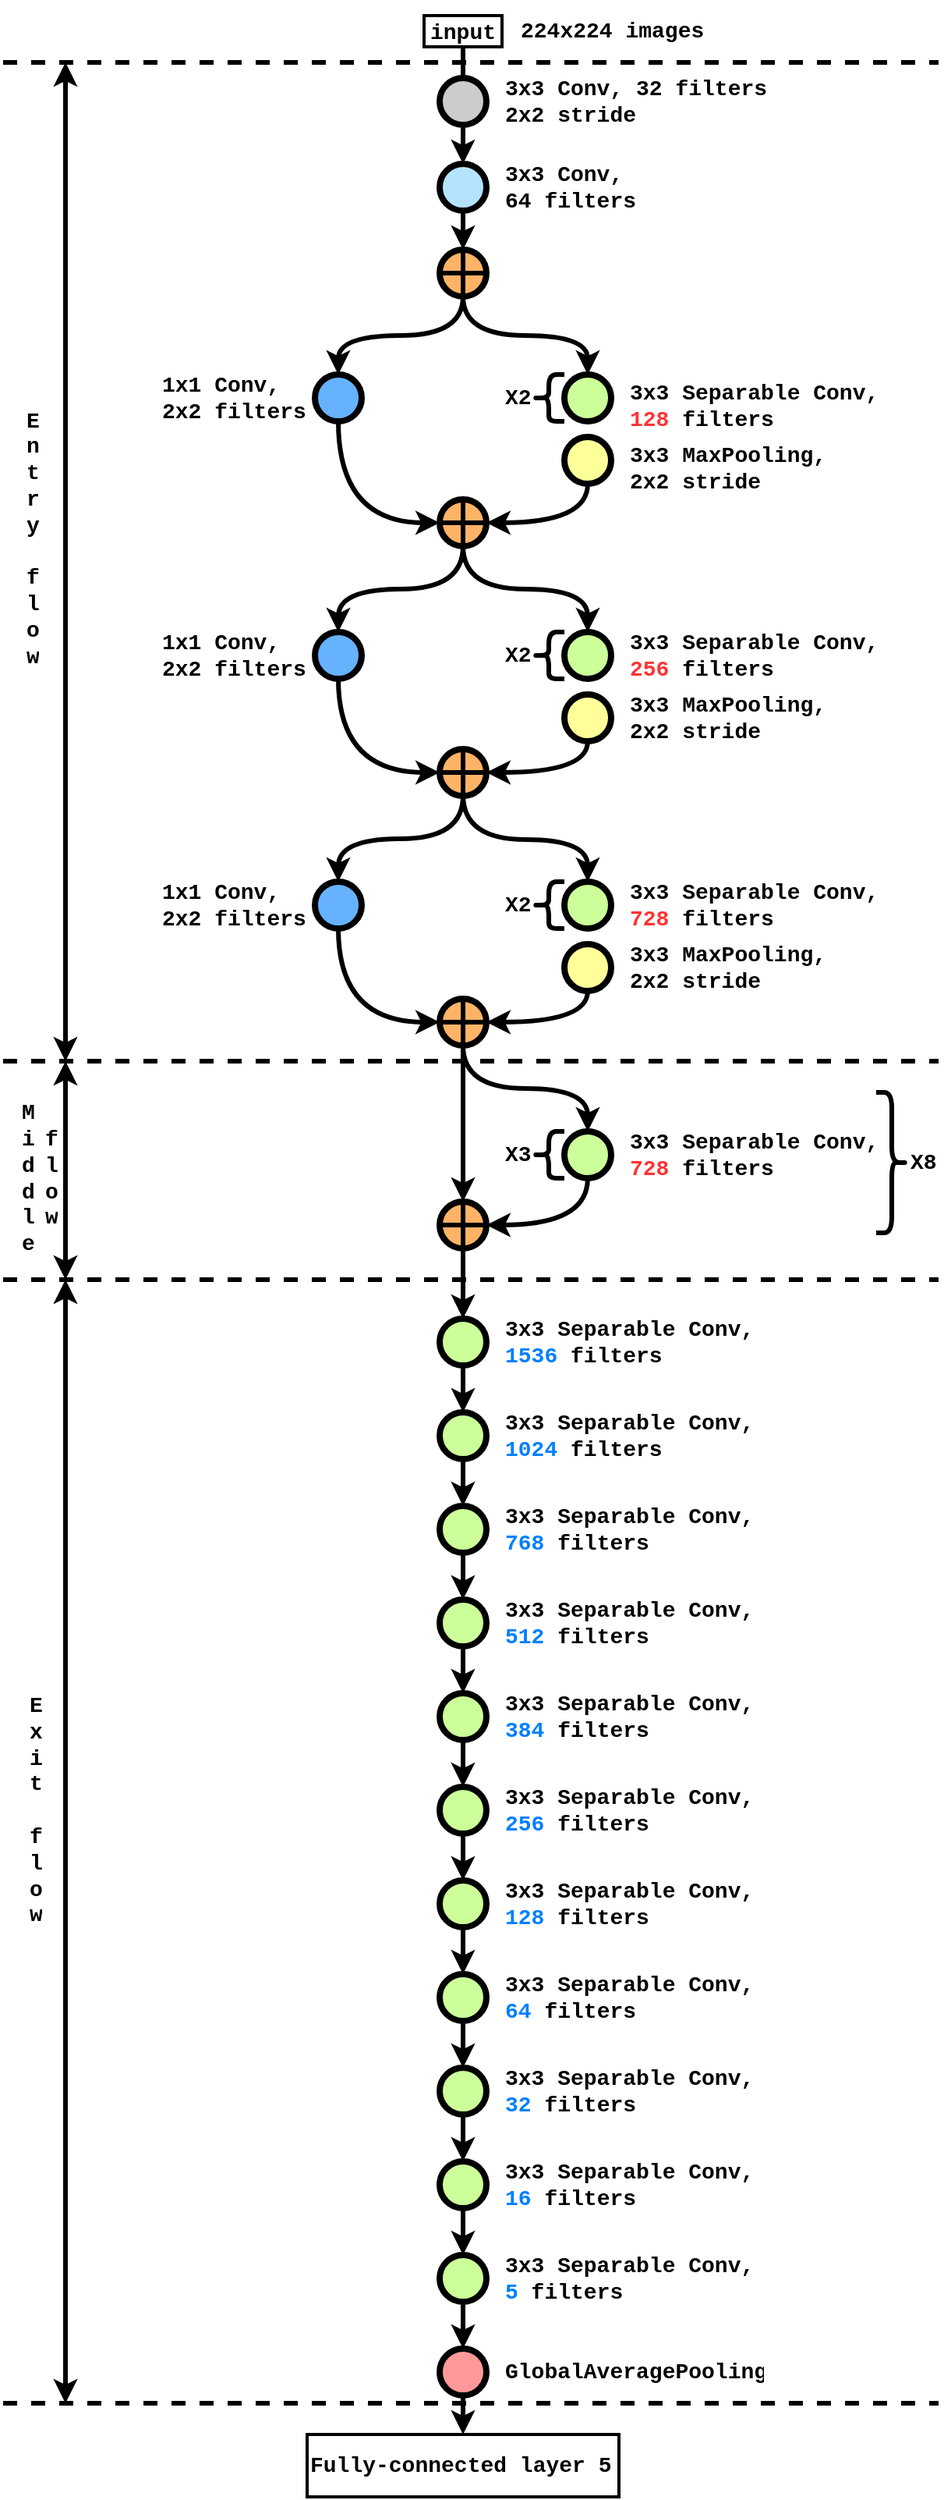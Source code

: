 <mxfile version="17.2.4" type="device"><diagram id="yPxyJZ8AM_hMuL3Unpa9" name="simple gitflow"><mxGraphModel dx="1917" dy="808" grid="1" gridSize="10" guides="1" tooltips="1" connect="1" arrows="1" fold="1" page="1" pageScale="1" pageWidth="1100" pageHeight="850" math="0" shadow="0"><root><mxCell id="0"/><mxCell id="1" parent="0"/><mxCell id="9hBKPDzoitwpIBdzFDQ7-25" value="" style="verticalLabelPosition=bottom;verticalAlign=top;html=1;strokeWidth=4;shape=mxgraph.flowchart.on-page_reference;fillColor=#CCCCCC;" parent="1" vertex="1"><mxGeometry x="240" y="210" width="30" height="30" as="geometry"/></mxCell><mxCell id="9hBKPDzoitwpIBdzFDQ7-28" value="input" style="text;html=1;strokeColor=default;fillColor=none;align=center;verticalAlign=middle;whiteSpace=wrap;overflow=hidden;fontSize=14;fontStyle=1;fontFamily=Courier New;strokeWidth=2;" parent="1" vertex="1"><mxGeometry x="230" y="170" width="50" height="20" as="geometry"/></mxCell><mxCell id="9hBKPDzoitwpIBdzFDQ7-32" value="" style="verticalLabelPosition=bottom;verticalAlign=top;html=1;strokeWidth=4;shape=mxgraph.flowchart.on-page_reference;plain-purple;gradientColor=none;strokeColor=#000000;fillColor=#66B2FF;" parent="1" vertex="1"><mxGeometry x="160" y="400" width="30" height="30" as="geometry"/></mxCell><mxCell id="9hBKPDzoitwpIBdzFDQ7-35" value="3x3 Conv, 32 filters&lt;br&gt;2x2 stride" style="text;html=1;strokeColor=none;fillColor=none;align=left;verticalAlign=middle;whiteSpace=wrap;overflow=hidden;fontSize=14;fontStyle=1;fontFamily=Courier New;" parent="1" vertex="1"><mxGeometry x="280" y="205" width="180" height="40" as="geometry"/></mxCell><mxCell id="xfxD3K7yj9YP50U6FHxg-3" value="" style="edgeStyle=orthogonalEdgeStyle;curved=1;rounded=0;orthogonalLoop=1;jettySize=auto;html=1;endArrow=none;endFill=0;strokeWidth=3;fontFamily=Courier New;fontSize=16;exitX=0.5;exitY=1;exitDx=0;exitDy=0;entryX=0.5;entryY=0;entryDx=0;entryDy=0;entryPerimeter=0;" edge="1" parent="1" source="9hBKPDzoitwpIBdzFDQ7-28" target="9hBKPDzoitwpIBdzFDQ7-25"><mxGeometry relative="1" as="geometry"><mxPoint x="604.5" y="190" as="sourcePoint"/><mxPoint x="690" y="190" as="targetPoint"/></mxGeometry></mxCell><mxCell id="xfxD3K7yj9YP50U6FHxg-4" value="" style="verticalLabelPosition=bottom;verticalAlign=top;html=1;strokeWidth=4;shape=mxgraph.flowchart.on-page_reference;plain-blue;gradientColor=none;fillColor=#B5E3Fe;strokeColor=#000000;" vertex="1" parent="1"><mxGeometry x="240" y="265" width="30" height="30" as="geometry"/></mxCell><mxCell id="xfxD3K7yj9YP50U6FHxg-5" style="edgeStyle=orthogonalEdgeStyle;curved=1;rounded=0;html=1;exitX=0.5;exitY=0;exitPerimeter=0;endArrow=none;endFill=0;jettySize=auto;orthogonalLoop=1;strokeWidth=3;fontSize=15;startArrow=classic;startFill=1;exitDx=0;exitDy=0;entryX=0.5;entryY=1;entryDx=0;entryDy=0;entryPerimeter=0;" edge="1" parent="1" source="xfxD3K7yj9YP50U6FHxg-4" target="9hBKPDzoitwpIBdzFDQ7-25"><mxGeometry relative="1" as="geometry"><mxPoint x="502.5" y="270" as="sourcePoint"/><mxPoint x="387.5" y="270" as="targetPoint"/></mxGeometry></mxCell><mxCell id="xfxD3K7yj9YP50U6FHxg-7" style="edgeStyle=orthogonalEdgeStyle;curved=1;rounded=0;html=1;endArrow=none;endFill=0;jettySize=auto;orthogonalLoop=1;strokeWidth=3;fontSize=15;startArrow=classic;startFill=1;exitX=0.5;exitY=0;exitDx=0;exitDy=0;exitPerimeter=0;entryX=0.5;entryY=1;entryDx=0;entryDy=0;entryPerimeter=0;" edge="1" parent="1" source="9hBKPDzoitwpIBdzFDQ7-32" target="xfxD3K7yj9YP50U6FHxg-8"><mxGeometry relative="1" as="geometry"><mxPoint x="260" y="370" as="sourcePoint"/><mxPoint x="240" y="400" as="targetPoint"/></mxGeometry></mxCell><mxCell id="xfxD3K7yj9YP50U6FHxg-8" value="" style="verticalLabelPosition=bottom;verticalAlign=top;html=1;strokeWidth=4;shape=mxgraph.flowchart.on-page_reference;fillColor=#FFB366;gradientColor=none;" vertex="1" parent="1"><mxGeometry x="240" y="320" width="30" height="30" as="geometry"/></mxCell><mxCell id="xfxD3K7yj9YP50U6FHxg-9" value="" style="endArrow=none;html=1;rounded=0;strokeWidth=3;exitX=0;exitY=0.5;exitDx=0;exitDy=0;exitPerimeter=0;entryX=1;entryY=0.5;entryDx=0;entryDy=0;entryPerimeter=0;" edge="1" parent="1" source="xfxD3K7yj9YP50U6FHxg-8" target="xfxD3K7yj9YP50U6FHxg-8"><mxGeometry width="50" height="50" relative="1" as="geometry"><mxPoint x="340" y="360" as="sourcePoint"/><mxPoint x="390" y="310" as="targetPoint"/></mxGeometry></mxCell><mxCell id="xfxD3K7yj9YP50U6FHxg-10" value="" style="endArrow=none;html=1;rounded=0;strokeWidth=3;exitX=0.5;exitY=1;exitDx=0;exitDy=0;exitPerimeter=0;entryX=0.5;entryY=0;entryDx=0;entryDy=0;entryPerimeter=0;" edge="1" parent="1" source="xfxD3K7yj9YP50U6FHxg-8" target="xfxD3K7yj9YP50U6FHxg-8"><mxGeometry width="50" height="50" relative="1" as="geometry"><mxPoint x="250" y="345" as="sourcePoint"/><mxPoint x="280" y="345" as="targetPoint"/></mxGeometry></mxCell><mxCell id="xfxD3K7yj9YP50U6FHxg-11" style="edgeStyle=orthogonalEdgeStyle;curved=1;rounded=0;html=1;exitX=0.5;exitY=0;exitPerimeter=0;endArrow=none;endFill=0;jettySize=auto;orthogonalLoop=1;strokeWidth=3;fontSize=15;startArrow=classic;startFill=1;exitDx=0;exitDy=0;entryX=0.5;entryY=1;entryDx=0;entryDy=0;entryPerimeter=0;" edge="1" parent="1" source="xfxD3K7yj9YP50U6FHxg-8" target="xfxD3K7yj9YP50U6FHxg-4"><mxGeometry relative="1" as="geometry"><mxPoint x="265" y="275" as="sourcePoint"/><mxPoint x="255" y="295" as="targetPoint"/></mxGeometry></mxCell><mxCell id="xfxD3K7yj9YP50U6FHxg-12" value="3x3 Conv, &lt;br&gt;64 filters" style="text;html=1;strokeColor=none;fillColor=none;align=left;verticalAlign=middle;whiteSpace=wrap;overflow=hidden;fontSize=14;fontStyle=1;fontFamily=Courier New;" vertex="1" parent="1"><mxGeometry x="280" y="260" width="90" height="40" as="geometry"/></mxCell><mxCell id="xfxD3K7yj9YP50U6FHxg-13" value="1x1 Conv, &lt;br&gt;2x2 filters" style="text;html=1;strokeColor=none;fillColor=none;align=left;verticalAlign=middle;whiteSpace=wrap;overflow=hidden;fontSize=14;fontStyle=1;fontFamily=Courier New;" vertex="1" parent="1"><mxGeometry x="60" y="395" width="100" height="40" as="geometry"/></mxCell><mxCell id="xfxD3K7yj9YP50U6FHxg-14" value="" style="verticalLabelPosition=bottom;verticalAlign=top;html=1;strokeWidth=4;shape=mxgraph.flowchart.on-page_reference;plain-purple;gradientColor=none;strokeColor=#000000;fillColor=#CCFF99;" vertex="1" parent="1"><mxGeometry x="320" y="400" width="30" height="30" as="geometry"/></mxCell><mxCell id="xfxD3K7yj9YP50U6FHxg-15" style="edgeStyle=orthogonalEdgeStyle;curved=1;rounded=0;html=1;endArrow=none;endFill=0;jettySize=auto;orthogonalLoop=1;strokeWidth=3;fontSize=15;startArrow=classic;startFill=1;exitX=0.5;exitY=0;exitDx=0;exitDy=0;exitPerimeter=0;entryX=0.5;entryY=1;entryDx=0;entryDy=0;entryPerimeter=0;" edge="1" parent="1" source="xfxD3K7yj9YP50U6FHxg-14" target="xfxD3K7yj9YP50U6FHxg-8"><mxGeometry relative="1" as="geometry"><mxPoint x="185" y="410" as="sourcePoint"/><mxPoint x="265" y="360" as="targetPoint"/></mxGeometry></mxCell><mxCell id="xfxD3K7yj9YP50U6FHxg-16" value="" style="verticalLabelPosition=bottom;verticalAlign=top;html=1;strokeWidth=4;shape=mxgraph.flowchart.on-page_reference;plain-purple;gradientColor=none;strokeColor=#000000;fillColor=#FFFF99;" vertex="1" parent="1"><mxGeometry x="320" y="440" width="30" height="30" as="geometry"/></mxCell><mxCell id="xfxD3K7yj9YP50U6FHxg-20" value="3x3 Separable Conv, &lt;br&gt;&lt;font color=&quot;#ff3333&quot;&gt;128&lt;/font&gt; filters" style="text;html=1;strokeColor=none;fillColor=none;align=left;verticalAlign=middle;whiteSpace=wrap;overflow=hidden;fontSize=14;fontStyle=1;fontFamily=Courier New;" vertex="1" parent="1"><mxGeometry x="360" y="400" width="167.5" height="40" as="geometry"/></mxCell><mxCell id="xfxD3K7yj9YP50U6FHxg-21" value="" style="shape=curlyBracket;whiteSpace=wrap;html=1;rounded=1;strokeColor=default;strokeWidth=3;fillColor=#FFB366;gradientColor=none;" vertex="1" parent="1"><mxGeometry x="300" y="400" width="20" height="30" as="geometry"/></mxCell><mxCell id="xfxD3K7yj9YP50U6FHxg-22" value="X2" style="text;html=1;strokeColor=none;fillColor=none;align=left;verticalAlign=middle;whiteSpace=wrap;overflow=hidden;fontSize=14;fontStyle=1;fontFamily=Courier New;" vertex="1" parent="1"><mxGeometry x="280" y="395" width="20" height="40" as="geometry"/></mxCell><mxCell id="xfxD3K7yj9YP50U6FHxg-23" value="3x3 MaxPooling, &lt;br&gt;2x2 stride" style="text;html=1;strokeColor=none;fillColor=none;align=left;verticalAlign=middle;whiteSpace=wrap;overflow=hidden;fontSize=14;fontStyle=1;fontFamily=Courier New;" vertex="1" parent="1"><mxGeometry x="360" y="440" width="130" height="40" as="geometry"/></mxCell><mxCell id="xfxD3K7yj9YP50U6FHxg-24" value="" style="verticalLabelPosition=bottom;verticalAlign=top;html=1;strokeWidth=4;shape=mxgraph.flowchart.on-page_reference;fillColor=#FFB366;gradientColor=none;" vertex="1" parent="1"><mxGeometry x="240" y="480" width="30" height="30" as="geometry"/></mxCell><mxCell id="xfxD3K7yj9YP50U6FHxg-25" style="edgeStyle=orthogonalEdgeStyle;curved=1;rounded=0;html=1;endArrow=none;endFill=0;jettySize=auto;orthogonalLoop=1;strokeWidth=3;fontSize=15;startArrow=classic;startFill=1;exitX=1;exitY=0.5;exitDx=0;exitDy=0;exitPerimeter=0;entryX=0.5;entryY=1;entryDx=0;entryDy=0;entryPerimeter=0;" edge="1" parent="1" source="xfxD3K7yj9YP50U6FHxg-24" target="xfxD3K7yj9YP50U6FHxg-16"><mxGeometry relative="1" as="geometry"><mxPoint x="345" y="410" as="sourcePoint"/><mxPoint x="265" y="360" as="targetPoint"/></mxGeometry></mxCell><mxCell id="xfxD3K7yj9YP50U6FHxg-26" style="edgeStyle=orthogonalEdgeStyle;curved=1;rounded=0;html=1;endArrow=none;endFill=0;jettySize=auto;orthogonalLoop=1;strokeWidth=3;fontSize=15;startArrow=classic;startFill=1;exitX=0;exitY=0.5;exitDx=0;exitDy=0;exitPerimeter=0;entryX=0.5;entryY=1;entryDx=0;entryDy=0;entryPerimeter=0;" edge="1" parent="1" source="xfxD3K7yj9YP50U6FHxg-24" target="9hBKPDzoitwpIBdzFDQ7-32"><mxGeometry relative="1" as="geometry"><mxPoint x="280" y="535" as="sourcePoint"/><mxPoint x="345" y="480" as="targetPoint"/></mxGeometry></mxCell><mxCell id="xfxD3K7yj9YP50U6FHxg-27" value="" style="endArrow=none;html=1;rounded=0;strokeWidth=3;exitX=0.5;exitY=1;exitDx=0;exitDy=0;exitPerimeter=0;entryX=0.5;entryY=0;entryDx=0;entryDy=0;entryPerimeter=0;" edge="1" parent="1" source="xfxD3K7yj9YP50U6FHxg-24" target="xfxD3K7yj9YP50U6FHxg-24"><mxGeometry width="50" height="50" relative="1" as="geometry"><mxPoint x="265" y="330" as="sourcePoint"/><mxPoint x="265" y="300" as="targetPoint"/></mxGeometry></mxCell><mxCell id="xfxD3K7yj9YP50U6FHxg-28" value="" style="endArrow=none;html=1;rounded=0;strokeWidth=3;exitX=1;exitY=0.5;exitDx=0;exitDy=0;exitPerimeter=0;entryX=0;entryY=0.5;entryDx=0;entryDy=0;entryPerimeter=0;" edge="1" parent="1" source="xfxD3K7yj9YP50U6FHxg-24" target="xfxD3K7yj9YP50U6FHxg-24"><mxGeometry width="50" height="50" relative="1" as="geometry"><mxPoint x="265" y="520" as="sourcePoint"/><mxPoint x="265" y="490" as="targetPoint"/></mxGeometry></mxCell><mxCell id="xfxD3K7yj9YP50U6FHxg-29" value="" style="verticalLabelPosition=bottom;verticalAlign=top;html=1;strokeWidth=4;shape=mxgraph.flowchart.on-page_reference;plain-purple;gradientColor=none;strokeColor=#000000;fillColor=#CCFF99;" vertex="1" parent="1"><mxGeometry x="320" y="565" width="30" height="30" as="geometry"/></mxCell><mxCell id="xfxD3K7yj9YP50U6FHxg-30" value="" style="verticalLabelPosition=bottom;verticalAlign=top;html=1;strokeWidth=4;shape=mxgraph.flowchart.on-page_reference;plain-purple;gradientColor=none;strokeColor=#000000;fillColor=#FFFF99;" vertex="1" parent="1"><mxGeometry x="320" y="605" width="30" height="30" as="geometry"/></mxCell><mxCell id="xfxD3K7yj9YP50U6FHxg-31" value="3x3 Separable Conv, &lt;br&gt;&lt;font color=&quot;#ff3333&quot;&gt;256&lt;/font&gt; filters" style="text;html=1;strokeColor=none;fillColor=none;align=left;verticalAlign=middle;whiteSpace=wrap;overflow=hidden;fontSize=14;fontStyle=1;fontFamily=Courier New;" vertex="1" parent="1"><mxGeometry x="360" y="560" width="167.5" height="40" as="geometry"/></mxCell><mxCell id="xfxD3K7yj9YP50U6FHxg-32" value="" style="shape=curlyBracket;whiteSpace=wrap;html=1;rounded=1;strokeColor=default;strokeWidth=3;fillColor=#FFB366;gradientColor=none;" vertex="1" parent="1"><mxGeometry x="300" y="565" width="20" height="30" as="geometry"/></mxCell><mxCell id="xfxD3K7yj9YP50U6FHxg-33" value="X2" style="text;html=1;strokeColor=none;fillColor=none;align=left;verticalAlign=middle;whiteSpace=wrap;overflow=hidden;fontSize=14;fontStyle=1;fontFamily=Courier New;" vertex="1" parent="1"><mxGeometry x="280" y="560" width="20" height="40" as="geometry"/></mxCell><mxCell id="xfxD3K7yj9YP50U6FHxg-34" value="3x3 MaxPooling, &lt;br&gt;2x2 stride" style="text;html=1;strokeColor=none;fillColor=none;align=left;verticalAlign=middle;whiteSpace=wrap;overflow=hidden;fontSize=14;fontStyle=1;fontFamily=Courier New;" vertex="1" parent="1"><mxGeometry x="360" y="600" width="130" height="40" as="geometry"/></mxCell><mxCell id="xfxD3K7yj9YP50U6FHxg-35" style="edgeStyle=orthogonalEdgeStyle;curved=1;rounded=0;html=1;endArrow=none;endFill=0;jettySize=auto;orthogonalLoop=1;strokeWidth=3;fontSize=15;startArrow=classic;startFill=1;exitX=0.5;exitY=0;exitDx=0;exitDy=0;exitPerimeter=0;entryX=0.5;entryY=1;entryDx=0;entryDy=0;entryPerimeter=0;" edge="1" parent="1" source="xfxD3K7yj9YP50U6FHxg-29" target="xfxD3K7yj9YP50U6FHxg-24"><mxGeometry relative="1" as="geometry"><mxPoint x="345" y="380" as="sourcePoint"/><mxPoint x="265" y="330" as="targetPoint"/></mxGeometry></mxCell><mxCell id="xfxD3K7yj9YP50U6FHxg-36" value="" style="verticalLabelPosition=bottom;verticalAlign=top;html=1;strokeWidth=4;shape=mxgraph.flowchart.on-page_reference;plain-purple;gradientColor=none;strokeColor=#000000;fillColor=#66B2FF;" vertex="1" parent="1"><mxGeometry x="160" y="565" width="30" height="30" as="geometry"/></mxCell><mxCell id="xfxD3K7yj9YP50U6FHxg-37" value="1x1 Conv, &lt;br&gt;2x2 filters" style="text;html=1;strokeColor=none;fillColor=none;align=left;verticalAlign=middle;whiteSpace=wrap;overflow=hidden;fontSize=14;fontStyle=1;fontFamily=Courier New;" vertex="1" parent="1"><mxGeometry x="60" y="560" width="100" height="40" as="geometry"/></mxCell><mxCell id="xfxD3K7yj9YP50U6FHxg-38" style="edgeStyle=orthogonalEdgeStyle;curved=1;rounded=0;html=1;endArrow=none;endFill=0;jettySize=auto;orthogonalLoop=1;strokeWidth=3;fontSize=15;startArrow=classic;startFill=1;exitX=0.5;exitY=0;exitDx=0;exitDy=0;exitPerimeter=0;entryX=0.5;entryY=1;entryDx=0;entryDy=0;entryPerimeter=0;" edge="1" parent="1" source="xfxD3K7yj9YP50U6FHxg-36" target="xfxD3K7yj9YP50U6FHxg-24"><mxGeometry relative="1" as="geometry"><mxPoint x="345" y="575" as="sourcePoint"/><mxPoint x="265" y="520" as="targetPoint"/></mxGeometry></mxCell><mxCell id="xfxD3K7yj9YP50U6FHxg-39" value="" style="verticalLabelPosition=bottom;verticalAlign=top;html=1;strokeWidth=4;shape=mxgraph.flowchart.on-page_reference;fillColor=#FFB366;gradientColor=none;" vertex="1" parent="1"><mxGeometry x="240" y="640" width="30" height="30" as="geometry"/></mxCell><mxCell id="xfxD3K7yj9YP50U6FHxg-40" value="" style="endArrow=none;html=1;rounded=0;strokeWidth=3;exitX=0.5;exitY=1;exitDx=0;exitDy=0;exitPerimeter=0;entryX=0.5;entryY=0;entryDx=0;entryDy=0;entryPerimeter=0;" edge="1" parent="1" source="xfxD3K7yj9YP50U6FHxg-39" target="xfxD3K7yj9YP50U6FHxg-39"><mxGeometry width="50" height="50" relative="1" as="geometry"><mxPoint x="265" y="490" as="sourcePoint"/><mxPoint x="265" y="460" as="targetPoint"/></mxGeometry></mxCell><mxCell id="xfxD3K7yj9YP50U6FHxg-41" value="" style="endArrow=none;html=1;rounded=0;strokeWidth=3;exitX=1;exitY=0.5;exitDx=0;exitDy=0;exitPerimeter=0;entryX=0;entryY=0.5;entryDx=0;entryDy=0;entryPerimeter=0;" edge="1" parent="1" source="xfxD3K7yj9YP50U6FHxg-39" target="xfxD3K7yj9YP50U6FHxg-39"><mxGeometry width="50" height="50" relative="1" as="geometry"><mxPoint x="265" y="680" as="sourcePoint"/><mxPoint x="265" y="650" as="targetPoint"/></mxGeometry></mxCell><mxCell id="xfxD3K7yj9YP50U6FHxg-42" style="edgeStyle=orthogonalEdgeStyle;curved=1;rounded=0;html=1;endArrow=none;endFill=0;jettySize=auto;orthogonalLoop=1;strokeWidth=3;fontSize=15;startArrow=classic;startFill=1;exitX=1;exitY=0.5;exitDx=0;exitDy=0;exitPerimeter=0;entryX=0.5;entryY=1;entryDx=0;entryDy=0;entryPerimeter=0;" edge="1" parent="1" source="xfxD3K7yj9YP50U6FHxg-39" target="xfxD3K7yj9YP50U6FHxg-30"><mxGeometry relative="1" as="geometry"><mxPoint x="345" y="575" as="sourcePoint"/><mxPoint x="265" y="520" as="targetPoint"/></mxGeometry></mxCell><mxCell id="xfxD3K7yj9YP50U6FHxg-43" style="edgeStyle=orthogonalEdgeStyle;curved=1;rounded=0;html=1;endArrow=none;endFill=0;jettySize=auto;orthogonalLoop=1;strokeWidth=3;fontSize=15;startArrow=classic;startFill=1;exitX=0;exitY=0.5;exitDx=0;exitDy=0;exitPerimeter=0;entryX=0.5;entryY=1;entryDx=0;entryDy=0;entryPerimeter=0;" edge="1" parent="1" source="xfxD3K7yj9YP50U6FHxg-39" target="xfxD3K7yj9YP50U6FHxg-36"><mxGeometry relative="1" as="geometry"><mxPoint x="280" y="715" as="sourcePoint"/><mxPoint x="345" y="645" as="targetPoint"/></mxGeometry></mxCell><mxCell id="xfxD3K7yj9YP50U6FHxg-44" value="" style="verticalLabelPosition=bottom;verticalAlign=top;html=1;strokeWidth=4;shape=mxgraph.flowchart.on-page_reference;plain-purple;gradientColor=none;strokeColor=#000000;fillColor=#CCFF99;" vertex="1" parent="1"><mxGeometry x="320" y="725" width="30" height="30" as="geometry"/></mxCell><mxCell id="xfxD3K7yj9YP50U6FHxg-45" value="" style="verticalLabelPosition=bottom;verticalAlign=top;html=1;strokeWidth=4;shape=mxgraph.flowchart.on-page_reference;plain-purple;gradientColor=none;strokeColor=#000000;fillColor=#FFFF99;" vertex="1" parent="1"><mxGeometry x="320" y="765" width="30" height="30" as="geometry"/></mxCell><mxCell id="xfxD3K7yj9YP50U6FHxg-46" value="3x3 Separable Conv, &lt;br&gt;&lt;font color=&quot;#ff3333&quot;&gt;728&lt;/font&gt; filters" style="text;html=1;strokeColor=none;fillColor=none;align=left;verticalAlign=middle;whiteSpace=wrap;overflow=hidden;fontSize=14;fontStyle=1;fontFamily=Courier New;" vertex="1" parent="1"><mxGeometry x="360" y="720" width="167.5" height="40" as="geometry"/></mxCell><mxCell id="xfxD3K7yj9YP50U6FHxg-47" value="" style="shape=curlyBracket;whiteSpace=wrap;html=1;rounded=1;strokeColor=default;strokeWidth=3;fillColor=#FFB366;gradientColor=none;" vertex="1" parent="1"><mxGeometry x="300" y="725" width="20" height="30" as="geometry"/></mxCell><mxCell id="xfxD3K7yj9YP50U6FHxg-48" value="X2" style="text;html=1;strokeColor=none;fillColor=none;align=left;verticalAlign=middle;whiteSpace=wrap;overflow=hidden;fontSize=14;fontStyle=1;fontFamily=Courier New;" vertex="1" parent="1"><mxGeometry x="280" y="720" width="20" height="40" as="geometry"/></mxCell><mxCell id="xfxD3K7yj9YP50U6FHxg-49" value="3x3 MaxPooling, &lt;br&gt;2x2 stride" style="text;html=1;strokeColor=none;fillColor=none;align=left;verticalAlign=middle;whiteSpace=wrap;overflow=hidden;fontSize=14;fontStyle=1;fontFamily=Courier New;" vertex="1" parent="1"><mxGeometry x="360" y="760" width="130" height="40" as="geometry"/></mxCell><mxCell id="xfxD3K7yj9YP50U6FHxg-50" style="edgeStyle=orthogonalEdgeStyle;curved=1;rounded=0;html=1;endArrow=none;endFill=0;jettySize=auto;orthogonalLoop=1;strokeWidth=3;fontSize=15;startArrow=classic;startFill=1;exitX=0.5;exitY=0;exitDx=0;exitDy=0;exitPerimeter=0;" edge="1" parent="1" source="xfxD3K7yj9YP50U6FHxg-44"><mxGeometry relative="1" as="geometry"><mxPoint x="345" y="540" as="sourcePoint"/><mxPoint x="255" y="670" as="targetPoint"/></mxGeometry></mxCell><mxCell id="xfxD3K7yj9YP50U6FHxg-51" value="" style="verticalLabelPosition=bottom;verticalAlign=top;html=1;strokeWidth=4;shape=mxgraph.flowchart.on-page_reference;plain-purple;gradientColor=none;strokeColor=#000000;fillColor=#66B2FF;" vertex="1" parent="1"><mxGeometry x="160" y="725" width="30" height="30" as="geometry"/></mxCell><mxCell id="xfxD3K7yj9YP50U6FHxg-52" value="1x1 Conv, &lt;br&gt;2x2 filters" style="text;html=1;strokeColor=none;fillColor=none;align=left;verticalAlign=middle;whiteSpace=wrap;overflow=hidden;fontSize=14;fontStyle=1;fontFamily=Courier New;" vertex="1" parent="1"><mxGeometry x="60" y="720" width="100" height="40" as="geometry"/></mxCell><mxCell id="xfxD3K7yj9YP50U6FHxg-53" style="edgeStyle=orthogonalEdgeStyle;curved=1;rounded=0;html=1;endArrow=none;endFill=0;jettySize=auto;orthogonalLoop=1;strokeWidth=3;fontSize=15;startArrow=classic;startFill=1;exitX=0.5;exitY=0;exitDx=0;exitDy=0;exitPerimeter=0;entryX=0.5;entryY=1;entryDx=0;entryDy=0;entryPerimeter=0;" edge="1" parent="1" source="xfxD3K7yj9YP50U6FHxg-51" target="xfxD3K7yj9YP50U6FHxg-39"><mxGeometry relative="1" as="geometry"><mxPoint x="345" y="735" as="sourcePoint"/><mxPoint x="255" y="670" as="targetPoint"/></mxGeometry></mxCell><mxCell id="xfxD3K7yj9YP50U6FHxg-54" value="" style="verticalLabelPosition=bottom;verticalAlign=top;html=1;strokeWidth=4;shape=mxgraph.flowchart.on-page_reference;fillColor=#FFB366;gradientColor=none;" vertex="1" parent="1"><mxGeometry x="240" y="800" width="30" height="30" as="geometry"/></mxCell><mxCell id="xfxD3K7yj9YP50U6FHxg-55" value="" style="endArrow=none;html=1;rounded=0;strokeWidth=3;exitX=0.5;exitY=1;exitDx=0;exitDy=0;exitPerimeter=0;entryX=0.5;entryY=0;entryDx=0;entryDy=0;entryPerimeter=0;" edge="1" parent="1" source="xfxD3K7yj9YP50U6FHxg-54" target="xfxD3K7yj9YP50U6FHxg-54"><mxGeometry width="50" height="50" relative="1" as="geometry"><mxPoint x="265" y="650" as="sourcePoint"/><mxPoint x="265" y="620" as="targetPoint"/></mxGeometry></mxCell><mxCell id="xfxD3K7yj9YP50U6FHxg-56" value="" style="endArrow=none;html=1;rounded=0;strokeWidth=3;exitX=1;exitY=0.5;exitDx=0;exitDy=0;exitPerimeter=0;entryX=0;entryY=0.5;entryDx=0;entryDy=0;entryPerimeter=0;" edge="1" parent="1" source="xfxD3K7yj9YP50U6FHxg-54" target="xfxD3K7yj9YP50U6FHxg-54"><mxGeometry width="50" height="50" relative="1" as="geometry"><mxPoint x="265" y="840" as="sourcePoint"/><mxPoint x="265" y="810" as="targetPoint"/></mxGeometry></mxCell><mxCell id="xfxD3K7yj9YP50U6FHxg-57" style="edgeStyle=orthogonalEdgeStyle;curved=1;rounded=0;html=1;endArrow=none;endFill=0;jettySize=auto;orthogonalLoop=1;strokeWidth=3;fontSize=15;startArrow=classic;startFill=1;exitX=1;exitY=0.5;exitDx=0;exitDy=0;exitPerimeter=0;entryX=0.5;entryY=1;entryDx=0;entryDy=0;entryPerimeter=0;" edge="1" parent="1" source="xfxD3K7yj9YP50U6FHxg-54" target="xfxD3K7yj9YP50U6FHxg-45"><mxGeometry relative="1" as="geometry"><mxPoint x="345" y="735" as="sourcePoint"/><mxPoint x="265" y="680" as="targetPoint"/></mxGeometry></mxCell><mxCell id="xfxD3K7yj9YP50U6FHxg-58" style="edgeStyle=orthogonalEdgeStyle;curved=1;rounded=0;html=1;endArrow=none;endFill=0;jettySize=auto;orthogonalLoop=1;strokeWidth=3;fontSize=15;startArrow=classic;startFill=1;exitX=0;exitY=0.5;exitDx=0;exitDy=0;exitPerimeter=0;entryX=0.5;entryY=1;entryDx=0;entryDy=0;entryPerimeter=0;" edge="1" parent="1" source="xfxD3K7yj9YP50U6FHxg-54" target="xfxD3K7yj9YP50U6FHxg-51"><mxGeometry relative="1" as="geometry"><mxPoint x="280" y="875" as="sourcePoint"/><mxPoint x="345" y="805" as="targetPoint"/></mxGeometry></mxCell><mxCell id="xfxD3K7yj9YP50U6FHxg-59" value="" style="endArrow=none;dashed=1;html=1;rounded=0;fontColor=#FF3333;strokeWidth=3;" edge="1" parent="1"><mxGeometry width="50" height="50" relative="1" as="geometry"><mxPoint x="-40" y="200" as="sourcePoint"/><mxPoint x="560" y="200" as="targetPoint"/></mxGeometry></mxCell><mxCell id="xfxD3K7yj9YP50U6FHxg-60" value="" style="endArrow=classic;startArrow=classic;html=1;rounded=0;fontColor=#FF3333;strokeWidth=3;" edge="1" parent="1"><mxGeometry width="50" height="50" relative="1" as="geometry"><mxPoint y="840" as="sourcePoint"/><mxPoint y="200" as="targetPoint"/></mxGeometry></mxCell><mxCell id="xfxD3K7yj9YP50U6FHxg-61" value="" style="verticalLabelPosition=bottom;verticalAlign=top;html=1;strokeWidth=4;shape=mxgraph.flowchart.on-page_reference;plain-purple;gradientColor=none;strokeColor=#000000;fillColor=#CCFF99;" vertex="1" parent="1"><mxGeometry x="320" y="885" width="30" height="30" as="geometry"/></mxCell><mxCell id="xfxD3K7yj9YP50U6FHxg-62" style="edgeStyle=orthogonalEdgeStyle;curved=1;rounded=0;html=1;endArrow=none;endFill=0;jettySize=auto;orthogonalLoop=1;strokeWidth=3;fontSize=15;startArrow=classic;startFill=1;exitX=0.5;exitY=0;exitDx=0;exitDy=0;exitPerimeter=0;entryX=0.5;entryY=1;entryDx=0;entryDy=0;entryPerimeter=0;" edge="1" parent="1" source="xfxD3K7yj9YP50U6FHxg-61" target="xfxD3K7yj9YP50U6FHxg-54"><mxGeometry relative="1" as="geometry"><mxPoint x="280" y="825" as="sourcePoint"/><mxPoint x="345" y="805" as="targetPoint"/></mxGeometry></mxCell><mxCell id="xfxD3K7yj9YP50U6FHxg-63" value="" style="verticalLabelPosition=bottom;verticalAlign=top;html=1;strokeWidth=4;shape=mxgraph.flowchart.on-page_reference;fillColor=#FFB366;gradientColor=none;" vertex="1" parent="1"><mxGeometry x="240" y="930" width="30" height="30" as="geometry"/></mxCell><mxCell id="xfxD3K7yj9YP50U6FHxg-64" value="" style="endArrow=none;html=1;rounded=0;strokeWidth=3;exitX=0.5;exitY=1;exitDx=0;exitDy=0;exitPerimeter=0;entryX=0.5;entryY=0;entryDx=0;entryDy=0;entryPerimeter=0;" edge="1" parent="1" source="xfxD3K7yj9YP50U6FHxg-63" target="xfxD3K7yj9YP50U6FHxg-63"><mxGeometry width="50" height="50" relative="1" as="geometry"><mxPoint x="265" y="780" as="sourcePoint"/><mxPoint x="265" y="750" as="targetPoint"/></mxGeometry></mxCell><mxCell id="xfxD3K7yj9YP50U6FHxg-65" value="" style="endArrow=none;html=1;rounded=0;strokeWidth=3;exitX=1;exitY=0.5;exitDx=0;exitDy=0;exitPerimeter=0;entryX=0;entryY=0.5;entryDx=0;entryDy=0;entryPerimeter=0;" edge="1" parent="1" source="xfxD3K7yj9YP50U6FHxg-63" target="xfxD3K7yj9YP50U6FHxg-63"><mxGeometry width="50" height="50" relative="1" as="geometry"><mxPoint x="265" y="970" as="sourcePoint"/><mxPoint x="265" y="940" as="targetPoint"/></mxGeometry></mxCell><mxCell id="xfxD3K7yj9YP50U6FHxg-66" style="edgeStyle=orthogonalEdgeStyle;curved=1;rounded=0;html=1;endArrow=none;endFill=0;jettySize=auto;orthogonalLoop=1;strokeWidth=3;fontSize=15;startArrow=classic;startFill=1;exitX=1;exitY=0.5;exitDx=0;exitDy=0;exitPerimeter=0;entryX=0.5;entryY=1;entryDx=0;entryDy=0;entryPerimeter=0;" edge="1" parent="1" source="xfxD3K7yj9YP50U6FHxg-63" target="xfxD3K7yj9YP50U6FHxg-61"><mxGeometry relative="1" as="geometry"><mxPoint x="345" y="900" as="sourcePoint"/><mxPoint x="265" y="840" as="targetPoint"/></mxGeometry></mxCell><mxCell id="xfxD3K7yj9YP50U6FHxg-67" style="edgeStyle=orthogonalEdgeStyle;curved=1;rounded=0;html=1;exitX=0.5;exitY=0;exitPerimeter=0;endArrow=none;endFill=0;jettySize=auto;orthogonalLoop=1;strokeWidth=3;fontSize=15;startArrow=classic;startFill=1;exitDx=0;exitDy=0;entryX=0.5;entryY=1;entryDx=0;entryDy=0;entryPerimeter=0;" edge="1" parent="1" source="xfxD3K7yj9YP50U6FHxg-63" target="xfxD3K7yj9YP50U6FHxg-54"><mxGeometry relative="1" as="geometry"><mxPoint x="265" y="330" as="sourcePoint"/><mxPoint x="265" y="305" as="targetPoint"/></mxGeometry></mxCell><mxCell id="xfxD3K7yj9YP50U6FHxg-68" value="" style="endArrow=none;dashed=1;html=1;rounded=0;fontColor=#FF3333;strokeWidth=3;" edge="1" parent="1"><mxGeometry width="50" height="50" relative="1" as="geometry"><mxPoint x="-40" y="840" as="sourcePoint"/><mxPoint x="560" y="840" as="targetPoint"/></mxGeometry></mxCell><mxCell id="xfxD3K7yj9YP50U6FHxg-69" value="3x3 Separable Conv, &lt;br&gt;&lt;font color=&quot;#ff3333&quot;&gt;728&lt;/font&gt; filters" style="text;html=1;strokeColor=none;fillColor=none;align=left;verticalAlign=middle;whiteSpace=wrap;overflow=hidden;fontSize=14;fontStyle=1;fontFamily=Courier New;" vertex="1" parent="1"><mxGeometry x="360" y="880" width="167.5" height="40" as="geometry"/></mxCell><mxCell id="xfxD3K7yj9YP50U6FHxg-71" value="" style="shape=curlyBracket;whiteSpace=wrap;html=1;rounded=1;strokeColor=default;strokeWidth=3;fillColor=#FFB366;gradientColor=none;" vertex="1" parent="1"><mxGeometry x="300" y="885" width="20" height="30" as="geometry"/></mxCell><mxCell id="xfxD3K7yj9YP50U6FHxg-72" value="X3" style="text;html=1;strokeColor=none;fillColor=none;align=left;verticalAlign=middle;whiteSpace=wrap;overflow=hidden;fontSize=14;fontStyle=1;fontFamily=Courier New;" vertex="1" parent="1"><mxGeometry x="280" y="880" width="20" height="40" as="geometry"/></mxCell><mxCell id="xfxD3K7yj9YP50U6FHxg-73" value="" style="shape=curlyBracket;whiteSpace=wrap;html=1;rounded=1;flipH=1;fontColor=#FF3333;strokeColor=default;strokeWidth=3;fillColor=#FFB366;gradientColor=none;" vertex="1" parent="1"><mxGeometry x="520" y="860" width="20" height="90" as="geometry"/></mxCell><mxCell id="xfxD3K7yj9YP50U6FHxg-74" value="X8" style="text;html=1;strokeColor=none;fillColor=none;align=left;verticalAlign=middle;whiteSpace=wrap;overflow=hidden;fontSize=14;fontStyle=1;fontFamily=Courier New;" vertex="1" parent="1"><mxGeometry x="540" y="885" width="20" height="40" as="geometry"/></mxCell><mxCell id="xfxD3K7yj9YP50U6FHxg-75" value="" style="verticalLabelPosition=bottom;verticalAlign=top;html=1;strokeWidth=4;shape=mxgraph.flowchart.on-page_reference;plain-purple;gradientColor=none;strokeColor=#000000;fillColor=#CCFF99;" vertex="1" parent="1"><mxGeometry x="240" y="1005" width="30" height="30" as="geometry"/></mxCell><mxCell id="xfxD3K7yj9YP50U6FHxg-76" style="edgeStyle=orthogonalEdgeStyle;curved=1;rounded=0;html=1;exitX=0.5;exitY=0;exitPerimeter=0;endArrow=none;endFill=0;jettySize=auto;orthogonalLoop=1;strokeWidth=3;fontSize=15;startArrow=classic;startFill=1;exitDx=0;exitDy=0;entryX=0.5;entryY=1;entryDx=0;entryDy=0;entryPerimeter=0;" edge="1" parent="1" source="xfxD3K7yj9YP50U6FHxg-75" target="xfxD3K7yj9YP50U6FHxg-63"><mxGeometry relative="1" as="geometry"><mxPoint x="265" y="940" as="sourcePoint"/><mxPoint x="265" y="840" as="targetPoint"/><Array as="points"><mxPoint x="255" y="990"/><mxPoint x="255" y="990"/></Array></mxGeometry></mxCell><mxCell id="xfxD3K7yj9YP50U6FHxg-77" value="3x3 Separable Conv, &lt;br&gt;&lt;font color=&quot;#007fff&quot;&gt;1536&lt;/font&gt; filters" style="text;html=1;strokeColor=none;fillColor=none;align=left;verticalAlign=middle;whiteSpace=wrap;overflow=hidden;fontSize=14;fontStyle=1;fontFamily=Courier New;" vertex="1" parent="1"><mxGeometry x="280" y="1000" width="167.5" height="40" as="geometry"/></mxCell><mxCell id="xfxD3K7yj9YP50U6FHxg-78" value="" style="endArrow=none;dashed=1;html=1;rounded=0;fontColor=#FF3333;strokeWidth=3;" edge="1" parent="1"><mxGeometry width="50" height="50" relative="1" as="geometry"><mxPoint x="-40" y="980" as="sourcePoint"/><mxPoint x="560" y="980" as="targetPoint"/></mxGeometry></mxCell><mxCell id="xfxD3K7yj9YP50U6FHxg-79" value="" style="endArrow=classic;startArrow=classic;html=1;rounded=0;fontColor=#FF3333;strokeWidth=3;" edge="1" parent="1"><mxGeometry width="50" height="50" relative="1" as="geometry"><mxPoint y="980" as="sourcePoint"/><mxPoint y="840" as="targetPoint"/></mxGeometry></mxCell><mxCell id="xfxD3K7yj9YP50U6FHxg-80" value="224x224 images" style="text;html=1;strokeColor=none;fillColor=none;align=left;verticalAlign=middle;whiteSpace=wrap;overflow=hidden;fontSize=14;fontStyle=1;fontFamily=Courier New;" vertex="1" parent="1"><mxGeometry x="290" y="160" width="180" height="40" as="geometry"/></mxCell><mxCell id="xfxD3K7yj9YP50U6FHxg-81" value="" style="verticalLabelPosition=bottom;verticalAlign=top;html=1;strokeWidth=4;shape=mxgraph.flowchart.on-page_reference;plain-purple;gradientColor=none;strokeColor=#000000;fillColor=#CCFF99;" vertex="1" parent="1"><mxGeometry x="240" y="1065" width="30" height="30" as="geometry"/></mxCell><mxCell id="xfxD3K7yj9YP50U6FHxg-82" value="3x3 Separable Conv, &lt;br&gt;&lt;font color=&quot;#007fff&quot;&gt;1024&lt;/font&gt; filters" style="text;html=1;strokeColor=none;fillColor=none;align=left;verticalAlign=middle;whiteSpace=wrap;overflow=hidden;fontSize=14;fontStyle=1;fontFamily=Courier New;" vertex="1" parent="1"><mxGeometry x="280" y="1060" width="167.5" height="40" as="geometry"/></mxCell><mxCell id="xfxD3K7yj9YP50U6FHxg-83" value="" style="verticalLabelPosition=bottom;verticalAlign=top;html=1;strokeWidth=4;shape=mxgraph.flowchart.on-page_reference;plain-purple;gradientColor=none;strokeColor=#000000;fillColor=#CCFF99;" vertex="1" parent="1"><mxGeometry x="240" y="1125" width="30" height="30" as="geometry"/></mxCell><mxCell id="xfxD3K7yj9YP50U6FHxg-84" value="3x3 Separable Conv, &lt;br&gt;&lt;font color=&quot;#007fff&quot;&gt;768&lt;/font&gt; filters" style="text;html=1;strokeColor=none;fillColor=none;align=left;verticalAlign=middle;whiteSpace=wrap;overflow=hidden;fontSize=14;fontStyle=1;fontFamily=Courier New;" vertex="1" parent="1"><mxGeometry x="280" y="1120" width="167.5" height="40" as="geometry"/></mxCell><mxCell id="xfxD3K7yj9YP50U6FHxg-85" value="" style="verticalLabelPosition=bottom;verticalAlign=top;html=1;strokeWidth=4;shape=mxgraph.flowchart.on-page_reference;plain-purple;gradientColor=none;strokeColor=#000000;fillColor=#CCFF99;" vertex="1" parent="1"><mxGeometry x="240" y="1185" width="30" height="30" as="geometry"/></mxCell><mxCell id="xfxD3K7yj9YP50U6FHxg-86" value="3x3 Separable Conv, &lt;br&gt;&lt;font color=&quot;#007fff&quot;&gt;512&lt;/font&gt; filters" style="text;html=1;strokeColor=none;fillColor=none;align=left;verticalAlign=middle;whiteSpace=wrap;overflow=hidden;fontSize=14;fontStyle=1;fontFamily=Courier New;" vertex="1" parent="1"><mxGeometry x="280" y="1180" width="167.5" height="40" as="geometry"/></mxCell><mxCell id="xfxD3K7yj9YP50U6FHxg-87" style="edgeStyle=orthogonalEdgeStyle;curved=1;rounded=0;html=1;exitX=0.5;exitY=0;exitPerimeter=0;endArrow=none;endFill=0;jettySize=auto;orthogonalLoop=1;strokeWidth=3;fontSize=15;startArrow=classic;startFill=1;exitDx=0;exitDy=0;entryX=0.5;entryY=1;entryDx=0;entryDy=0;entryPerimeter=0;" edge="1" parent="1" source="xfxD3K7yj9YP50U6FHxg-81" target="xfxD3K7yj9YP50U6FHxg-75"><mxGeometry relative="1" as="geometry"><mxPoint x="265" y="940" as="sourcePoint"/><mxPoint x="265" y="840" as="targetPoint"/></mxGeometry></mxCell><mxCell id="xfxD3K7yj9YP50U6FHxg-88" style="edgeStyle=orthogonalEdgeStyle;curved=1;rounded=0;html=1;exitX=0.5;exitY=0;exitPerimeter=0;endArrow=none;endFill=0;jettySize=auto;orthogonalLoop=1;strokeWidth=3;fontSize=15;startArrow=classic;startFill=1;exitDx=0;exitDy=0;entryX=0.5;entryY=1;entryDx=0;entryDy=0;entryPerimeter=0;" edge="1" parent="1" source="xfxD3K7yj9YP50U6FHxg-83" target="xfxD3K7yj9YP50U6FHxg-81"><mxGeometry relative="1" as="geometry"><mxPoint x="265" y="1075" as="sourcePoint"/><mxPoint x="265" y="1045" as="targetPoint"/></mxGeometry></mxCell><mxCell id="xfxD3K7yj9YP50U6FHxg-89" style="edgeStyle=orthogonalEdgeStyle;curved=1;rounded=0;html=1;exitX=0.5;exitY=0;exitPerimeter=0;endArrow=none;endFill=0;jettySize=auto;orthogonalLoop=1;strokeWidth=3;fontSize=15;startArrow=classic;startFill=1;exitDx=0;exitDy=0;entryX=0.5;entryY=1;entryDx=0;entryDy=0;entryPerimeter=0;" edge="1" parent="1" source="xfxD3K7yj9YP50U6FHxg-85" target="xfxD3K7yj9YP50U6FHxg-83"><mxGeometry relative="1" as="geometry"><mxPoint x="265" y="1135" as="sourcePoint"/><mxPoint x="265" y="1115" as="targetPoint"/></mxGeometry></mxCell><mxCell id="xfxD3K7yj9YP50U6FHxg-90" value="" style="verticalLabelPosition=bottom;verticalAlign=top;html=1;strokeWidth=4;shape=mxgraph.flowchart.on-page_reference;plain-purple;gradientColor=none;strokeColor=#000000;fillColor=#CCFF99;" vertex="1" parent="1"><mxGeometry x="240" y="1245" width="30" height="30" as="geometry"/></mxCell><mxCell id="xfxD3K7yj9YP50U6FHxg-91" value="3x3 Separable Conv, &lt;br&gt;&lt;font color=&quot;#007fff&quot;&gt;384&lt;/font&gt; filters" style="text;html=1;strokeColor=none;fillColor=none;align=left;verticalAlign=middle;whiteSpace=wrap;overflow=hidden;fontSize=14;fontStyle=1;fontFamily=Courier New;" vertex="1" parent="1"><mxGeometry x="280" y="1240" width="167.5" height="40" as="geometry"/></mxCell><mxCell id="xfxD3K7yj9YP50U6FHxg-92" style="edgeStyle=orthogonalEdgeStyle;curved=1;rounded=0;html=1;exitX=0.5;exitY=0;exitPerimeter=0;endArrow=none;endFill=0;jettySize=auto;orthogonalLoop=1;strokeWidth=3;fontSize=15;startArrow=classic;startFill=1;exitDx=0;exitDy=0;entryX=0.5;entryY=1;entryDx=0;entryDy=0;entryPerimeter=0;" edge="1" parent="1" source="xfxD3K7yj9YP50U6FHxg-90"><mxGeometry relative="1" as="geometry"><mxPoint x="265" y="1195" as="sourcePoint"/><mxPoint x="255" y="1215" as="targetPoint"/></mxGeometry></mxCell><mxCell id="xfxD3K7yj9YP50U6FHxg-93" value="" style="verticalLabelPosition=bottom;verticalAlign=top;html=1;strokeWidth=4;shape=mxgraph.flowchart.on-page_reference;plain-purple;gradientColor=none;strokeColor=#000000;fillColor=#CCFF99;" vertex="1" parent="1"><mxGeometry x="240" y="1305" width="30" height="30" as="geometry"/></mxCell><mxCell id="xfxD3K7yj9YP50U6FHxg-94" value="3x3 Separable Conv, &lt;br&gt;&lt;font color=&quot;#007fff&quot;&gt;256&lt;/font&gt; filters" style="text;html=1;strokeColor=none;fillColor=none;align=left;verticalAlign=middle;whiteSpace=wrap;overflow=hidden;fontSize=14;fontStyle=1;fontFamily=Courier New;" vertex="1" parent="1"><mxGeometry x="280" y="1300" width="167.5" height="40" as="geometry"/></mxCell><mxCell id="xfxD3K7yj9YP50U6FHxg-95" style="edgeStyle=orthogonalEdgeStyle;curved=1;rounded=0;html=1;exitX=0.5;exitY=0;exitPerimeter=0;endArrow=none;endFill=0;jettySize=auto;orthogonalLoop=1;strokeWidth=3;fontSize=15;startArrow=classic;startFill=1;exitDx=0;exitDy=0;entryX=0.5;entryY=1;entryDx=0;entryDy=0;entryPerimeter=0;" edge="1" parent="1" source="xfxD3K7yj9YP50U6FHxg-93"><mxGeometry relative="1" as="geometry"><mxPoint x="265" y="1255" as="sourcePoint"/><mxPoint x="255" y="1275" as="targetPoint"/></mxGeometry></mxCell><mxCell id="xfxD3K7yj9YP50U6FHxg-96" value="" style="verticalLabelPosition=bottom;verticalAlign=top;html=1;strokeWidth=4;shape=mxgraph.flowchart.on-page_reference;plain-purple;gradientColor=none;strokeColor=#000000;fillColor=#CCFF99;" vertex="1" parent="1"><mxGeometry x="240" y="1365" width="30" height="30" as="geometry"/></mxCell><mxCell id="xfxD3K7yj9YP50U6FHxg-97" value="3x3 Separable Conv, &lt;br&gt;&lt;font color=&quot;#007fff&quot;&gt;128&lt;/font&gt; filters" style="text;html=1;strokeColor=none;fillColor=none;align=left;verticalAlign=middle;whiteSpace=wrap;overflow=hidden;fontSize=14;fontStyle=1;fontFamily=Courier New;" vertex="1" parent="1"><mxGeometry x="280" y="1360" width="167.5" height="40" as="geometry"/></mxCell><mxCell id="xfxD3K7yj9YP50U6FHxg-98" style="edgeStyle=orthogonalEdgeStyle;curved=1;rounded=0;html=1;exitX=0.5;exitY=0;exitPerimeter=0;endArrow=none;endFill=0;jettySize=auto;orthogonalLoop=1;strokeWidth=3;fontSize=15;startArrow=classic;startFill=1;exitDx=0;exitDy=0;entryX=0.5;entryY=1;entryDx=0;entryDy=0;entryPerimeter=0;" edge="1" parent="1" source="xfxD3K7yj9YP50U6FHxg-96"><mxGeometry relative="1" as="geometry"><mxPoint x="265" y="1315" as="sourcePoint"/><mxPoint x="255" y="1335" as="targetPoint"/></mxGeometry></mxCell><mxCell id="xfxD3K7yj9YP50U6FHxg-99" value="" style="verticalLabelPosition=bottom;verticalAlign=top;html=1;strokeWidth=4;shape=mxgraph.flowchart.on-page_reference;plain-purple;gradientColor=none;strokeColor=#000000;fillColor=#CCFF99;" vertex="1" parent="1"><mxGeometry x="240" y="1425" width="30" height="30" as="geometry"/></mxCell><mxCell id="xfxD3K7yj9YP50U6FHxg-100" value="3x3 Separable Conv, &lt;br&gt;&lt;font color=&quot;#007fff&quot;&gt;64&lt;/font&gt; filters" style="text;html=1;strokeColor=none;fillColor=none;align=left;verticalAlign=middle;whiteSpace=wrap;overflow=hidden;fontSize=14;fontStyle=1;fontFamily=Courier New;" vertex="1" parent="1"><mxGeometry x="280" y="1420" width="167.5" height="40" as="geometry"/></mxCell><mxCell id="xfxD3K7yj9YP50U6FHxg-101" style="edgeStyle=orthogonalEdgeStyle;curved=1;rounded=0;html=1;exitX=0.5;exitY=0;exitPerimeter=0;endArrow=none;endFill=0;jettySize=auto;orthogonalLoop=1;strokeWidth=3;fontSize=15;startArrow=classic;startFill=1;exitDx=0;exitDy=0;entryX=0.5;entryY=1;entryDx=0;entryDy=0;entryPerimeter=0;" edge="1" parent="1" source="xfxD3K7yj9YP50U6FHxg-99"><mxGeometry relative="1" as="geometry"><mxPoint x="265" y="1375" as="sourcePoint"/><mxPoint x="255" y="1395" as="targetPoint"/></mxGeometry></mxCell><mxCell id="xfxD3K7yj9YP50U6FHxg-102" value="" style="verticalLabelPosition=bottom;verticalAlign=top;html=1;strokeWidth=4;shape=mxgraph.flowchart.on-page_reference;plain-purple;gradientColor=none;strokeColor=#000000;fillColor=#CCFF99;" vertex="1" parent="1"><mxGeometry x="240" y="1485" width="30" height="30" as="geometry"/></mxCell><mxCell id="xfxD3K7yj9YP50U6FHxg-103" value="3x3 Separable Conv, &lt;br&gt;&lt;font color=&quot;#007fff&quot;&gt;32&lt;/font&gt; filters" style="text;html=1;strokeColor=none;fillColor=none;align=left;verticalAlign=middle;whiteSpace=wrap;overflow=hidden;fontSize=14;fontStyle=1;fontFamily=Courier New;" vertex="1" parent="1"><mxGeometry x="280" y="1480" width="167.5" height="40" as="geometry"/></mxCell><mxCell id="xfxD3K7yj9YP50U6FHxg-104" style="edgeStyle=orthogonalEdgeStyle;curved=1;rounded=0;html=1;exitX=0.5;exitY=0;exitPerimeter=0;endArrow=none;endFill=0;jettySize=auto;orthogonalLoop=1;strokeWidth=3;fontSize=15;startArrow=classic;startFill=1;exitDx=0;exitDy=0;entryX=0.5;entryY=1;entryDx=0;entryDy=0;entryPerimeter=0;" edge="1" parent="1" source="xfxD3K7yj9YP50U6FHxg-102"><mxGeometry relative="1" as="geometry"><mxPoint x="265" y="1435" as="sourcePoint"/><mxPoint x="255" y="1455" as="targetPoint"/></mxGeometry></mxCell><mxCell id="xfxD3K7yj9YP50U6FHxg-105" value="" style="verticalLabelPosition=bottom;verticalAlign=top;html=1;strokeWidth=4;shape=mxgraph.flowchart.on-page_reference;plain-purple;gradientColor=none;strokeColor=#000000;fillColor=#CCFF99;" vertex="1" parent="1"><mxGeometry x="240" y="1545" width="30" height="30" as="geometry"/></mxCell><mxCell id="xfxD3K7yj9YP50U6FHxg-106" value="3x3 Separable Conv, &lt;br&gt;&lt;font color=&quot;#007fff&quot;&gt;16&lt;/font&gt; filters" style="text;html=1;strokeColor=none;fillColor=none;align=left;verticalAlign=middle;whiteSpace=wrap;overflow=hidden;fontSize=14;fontStyle=1;fontFamily=Courier New;" vertex="1" parent="1"><mxGeometry x="280" y="1540" width="167.5" height="40" as="geometry"/></mxCell><mxCell id="xfxD3K7yj9YP50U6FHxg-107" style="edgeStyle=orthogonalEdgeStyle;curved=1;rounded=0;html=1;exitX=0.5;exitY=0;exitPerimeter=0;endArrow=none;endFill=0;jettySize=auto;orthogonalLoop=1;strokeWidth=3;fontSize=15;startArrow=classic;startFill=1;exitDx=0;exitDy=0;entryX=0.5;entryY=1;entryDx=0;entryDy=0;entryPerimeter=0;" edge="1" parent="1" source="xfxD3K7yj9YP50U6FHxg-105"><mxGeometry relative="1" as="geometry"><mxPoint x="265" y="1495" as="sourcePoint"/><mxPoint x="255" y="1515" as="targetPoint"/></mxGeometry></mxCell><mxCell id="xfxD3K7yj9YP50U6FHxg-108" value="" style="verticalLabelPosition=bottom;verticalAlign=top;html=1;strokeWidth=4;shape=mxgraph.flowchart.on-page_reference;plain-purple;gradientColor=none;strokeColor=#000000;fillColor=#CCFF99;" vertex="1" parent="1"><mxGeometry x="240" y="1605" width="30" height="30" as="geometry"/></mxCell><mxCell id="xfxD3K7yj9YP50U6FHxg-109" value="3x3 Separable Conv, &lt;br&gt;&lt;font color=&quot;#007fff&quot;&gt;5&lt;/font&gt; filters" style="text;html=1;strokeColor=none;fillColor=none;align=left;verticalAlign=middle;whiteSpace=wrap;overflow=hidden;fontSize=14;fontStyle=1;fontFamily=Courier New;" vertex="1" parent="1"><mxGeometry x="280" y="1600" width="167.5" height="40" as="geometry"/></mxCell><mxCell id="xfxD3K7yj9YP50U6FHxg-110" style="edgeStyle=orthogonalEdgeStyle;curved=1;rounded=0;html=1;exitX=0.5;exitY=0;exitPerimeter=0;endArrow=none;endFill=0;jettySize=auto;orthogonalLoop=1;strokeWidth=3;fontSize=15;startArrow=classic;startFill=1;exitDx=0;exitDy=0;entryX=0.5;entryY=1;entryDx=0;entryDy=0;entryPerimeter=0;" edge="1" parent="1" source="xfxD3K7yj9YP50U6FHxg-108"><mxGeometry relative="1" as="geometry"><mxPoint x="265" y="1555" as="sourcePoint"/><mxPoint x="255" y="1575" as="targetPoint"/></mxGeometry></mxCell><mxCell id="xfxD3K7yj9YP50U6FHxg-113" value="" style="verticalLabelPosition=bottom;verticalAlign=top;html=1;strokeWidth=4;shape=mxgraph.flowchart.on-page_reference;plain-purple;gradientColor=none;strokeColor=#000000;fillColor=#FF9999;" vertex="1" parent="1"><mxGeometry x="240" y="1665" width="30" height="30" as="geometry"/></mxCell><mxCell id="xfxD3K7yj9YP50U6FHxg-114" value="GlobalAveragePooling" style="text;html=1;strokeColor=none;fillColor=none;align=left;verticalAlign=middle;whiteSpace=wrap;overflow=hidden;fontSize=14;fontStyle=1;fontFamily=Courier New;" vertex="1" parent="1"><mxGeometry x="280" y="1660" width="167.5" height="40" as="geometry"/></mxCell><mxCell id="xfxD3K7yj9YP50U6FHxg-115" style="edgeStyle=orthogonalEdgeStyle;curved=1;rounded=0;html=1;exitX=0.5;exitY=0;exitPerimeter=0;endArrow=none;endFill=0;jettySize=auto;orthogonalLoop=1;strokeWidth=3;fontSize=15;startArrow=classic;startFill=1;exitDx=0;exitDy=0;entryX=0.5;entryY=1;entryDx=0;entryDy=0;entryPerimeter=0;" edge="1" parent="1" source="xfxD3K7yj9YP50U6FHxg-113"><mxGeometry relative="1" as="geometry"><mxPoint x="265" y="1615" as="sourcePoint"/><mxPoint x="255" y="1635" as="targetPoint"/></mxGeometry></mxCell><mxCell id="xfxD3K7yj9YP50U6FHxg-116" value="Fully-connected layer 5" style="text;html=1;strokeColor=default;fillColor=none;align=left;verticalAlign=middle;whiteSpace=wrap;overflow=hidden;fontSize=14;fontStyle=1;fontFamily=Courier New;rounded=0;strokeWidth=2;" vertex="1" parent="1"><mxGeometry x="155" y="1720" width="200" height="40" as="geometry"/></mxCell><mxCell id="xfxD3K7yj9YP50U6FHxg-117" style="edgeStyle=orthogonalEdgeStyle;curved=1;rounded=0;html=1;exitX=0.5;exitY=0;endArrow=none;endFill=0;jettySize=auto;orthogonalLoop=1;strokeWidth=3;fontSize=15;startArrow=classic;startFill=1;exitDx=0;exitDy=0;entryX=0.5;entryY=1;entryDx=0;entryDy=0;entryPerimeter=0;" edge="1" parent="1" source="xfxD3K7yj9YP50U6FHxg-116" target="xfxD3K7yj9YP50U6FHxg-113"><mxGeometry relative="1" as="geometry"><mxPoint x="265" y="1675" as="sourcePoint"/><mxPoint x="265" y="1645" as="targetPoint"/></mxGeometry></mxCell><mxCell id="xfxD3K7yj9YP50U6FHxg-118" value="" style="endArrow=none;dashed=1;html=1;rounded=0;fontColor=#FF3333;strokeWidth=3;" edge="1" parent="1"><mxGeometry width="50" height="50" relative="1" as="geometry"><mxPoint x="-40" y="1700" as="sourcePoint"/><mxPoint x="560" y="1700" as="targetPoint"/></mxGeometry></mxCell><mxCell id="xfxD3K7yj9YP50U6FHxg-119" value="" style="endArrow=classic;startArrow=classic;html=1;rounded=0;fontColor=#FF3333;strokeWidth=3;" edge="1" parent="1"><mxGeometry width="50" height="50" relative="1" as="geometry"><mxPoint y="1700" as="sourcePoint"/><mxPoint y="980" as="targetPoint"/></mxGeometry></mxCell><mxCell id="xfxD3K7yj9YP50U6FHxg-120" value="M&lt;br&gt;i&lt;br&gt;d&lt;br&gt;d&lt;br&gt;l&lt;br&gt;e" style="text;html=1;strokeColor=none;fillColor=none;align=left;verticalAlign=middle;whiteSpace=wrap;overflow=hidden;fontSize=14;fontStyle=1;fontFamily=Courier New;direction=south;flipV=0;" vertex="1" parent="1"><mxGeometry x="-30" y="860" width="10" height="110" as="geometry"/></mxCell><mxCell id="xfxD3K7yj9YP50U6FHxg-121" value="E&lt;br&gt;x&lt;br&gt;i&lt;br&gt;t&lt;br&gt;&amp;nbsp;&lt;br&gt;f&lt;br&gt;l&lt;br&gt;o&lt;br&gt;w" style="text;html=1;strokeColor=none;fillColor=none;align=left;verticalAlign=middle;whiteSpace=wrap;overflow=hidden;fontSize=14;fontStyle=1;fontFamily=Courier New;direction=east;flipV=0;" vertex="1" parent="1"><mxGeometry x="-25" y="1242.5" width="10" height="155" as="geometry"/></mxCell><mxCell id="xfxD3K7yj9YP50U6FHxg-122" value="E&lt;br&gt;n&lt;br&gt;t&lt;br&gt;r&lt;br&gt;y &lt;br&gt;&lt;br&gt;f&lt;br&gt;l&lt;br&gt;o&lt;br&gt;w" style="text;html=1;strokeColor=none;fillColor=none;align=left;verticalAlign=middle;whiteSpace=wrap;overflow=hidden;fontSize=14;fontStyle=1;fontFamily=Courier New;direction=north;flipV=1;portConstraintRotation=0;flipH=0;" vertex="1" parent="1"><mxGeometry x="-27.5" y="405" width="15" height="200" as="geometry"/></mxCell><mxCell id="xfxD3K7yj9YP50U6FHxg-123" value="f&lt;br&gt;l&lt;br&gt;o&lt;br&gt;w" style="text;html=1;strokeColor=none;fillColor=none;align=left;verticalAlign=middle;whiteSpace=wrap;overflow=hidden;fontSize=14;fontStyle=1;fontFamily=Courier New;direction=south;flipV=0;" vertex="1" parent="1"><mxGeometry x="-15" y="860" width="10" height="110" as="geometry"/></mxCell></root></mxGraphModel></diagram></mxfile>